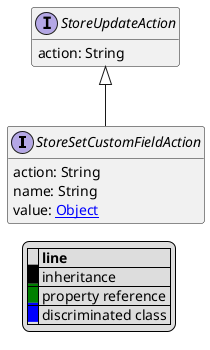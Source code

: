 @startuml

hide empty fields
hide empty methods
legend
|= |= line |
|<back:black>   </back>| inheritance |
|<back:green>   </back>| property reference |
|<back:blue>   </back>| discriminated class |
endlegend
interface StoreSetCustomFieldAction [[StoreSetCustomFieldAction.svg]] extends StoreUpdateAction {
    action: String
    name: String
    value: [[Object.svg Object]]
}
interface StoreUpdateAction [[StoreUpdateAction.svg]]  {
    action: String
}





@enduml
